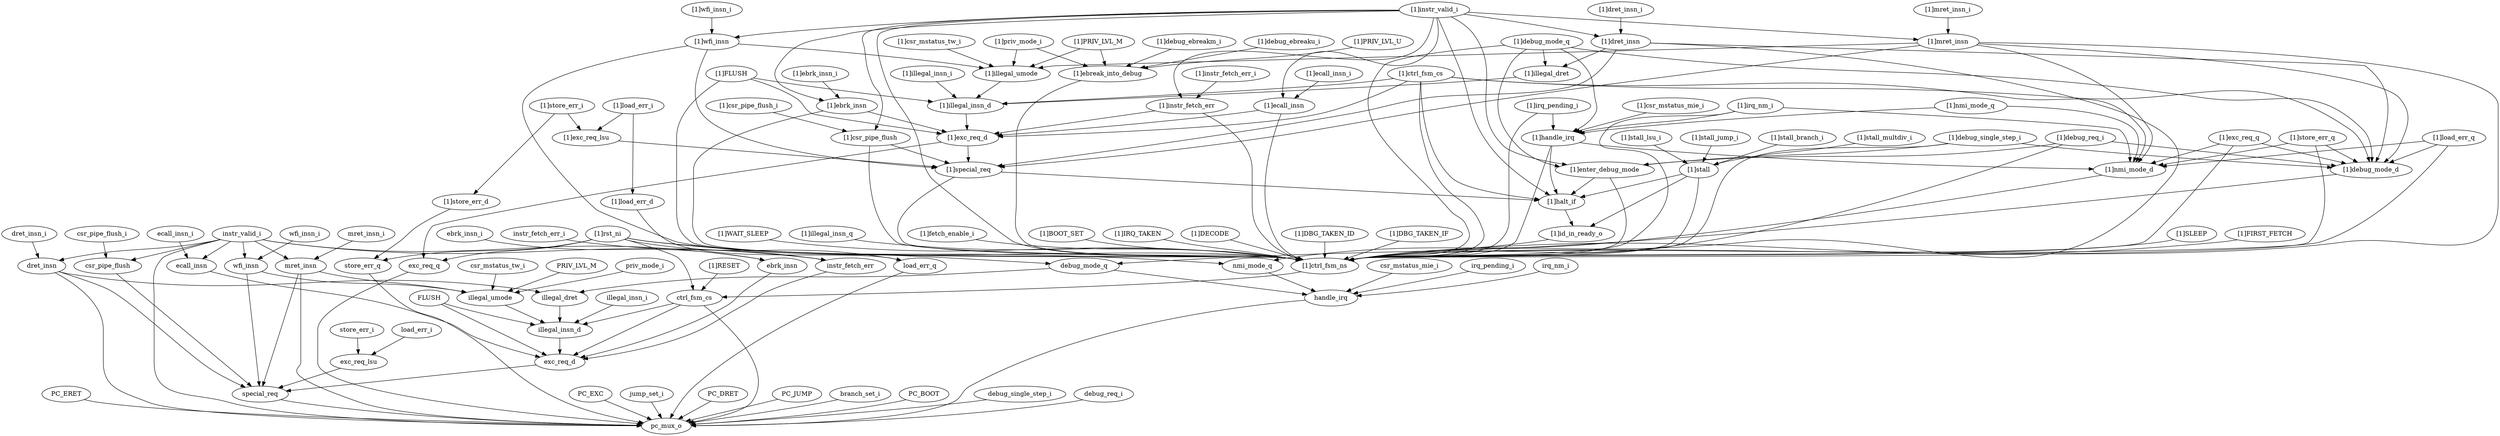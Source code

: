 strict digraph "" {
	"[1]special_req"	 [complexity=30,
		importance=0.541546655883,
		rank=0.0180515551961];
	"[1]ctrl_fsm_ns"	 [complexity=23,
		importance=0.152623842968,
		rank=0.00663581925947];
	"[1]special_req" -> "[1]ctrl_fsm_ns";
	"[1]halt_if"	 [complexity=27,
		importance=0.175464536149,
		rank=0.00649868652405];
	"[1]special_req" -> "[1]halt_if";
	"[1]debug_mode_d"	 [complexity=26,
		importance=0.0891818530918,
		rank=0.00343007127276];
	debug_mode_q	 [complexity=24,
		importance=0.0821557783144,
		rank=0.00342315742977];
	"[1]debug_mode_d" -> debug_mode_q;
	"[1]dret_insn_i"	 [complexity=24,
		importance=0.27871827073,
		rank=0.0116132612804];
	"[1]dret_insn"	 [complexity=21,
		importance=0.273720654563,
		rank=0.013034316884];
	"[1]dret_insn_i" -> "[1]dret_insn";
	PC_ERET	 [complexity=2,
		importance=0.0299767412924,
		rank=0.0149883706462];
	pc_mux_o	 [complexity=0,
		importance=0.0249791251258,
		rank=0.0];
	PC_ERET -> pc_mux_o;
	"[1]ctrl_fsm_cs"	 [complexity=18,
		importance=0.293927568796,
		rank=0.0163293093776];
	"[1]ctrl_fsm_cs" -> "[1]debug_mode_d";
	"[1]illegal_insn_d"	 [complexity=12,
		importance=0.260334945888,
		rank=0.021694578824];
	"[1]ctrl_fsm_cs" -> "[1]illegal_insn_d";
	"[1]nmi_mode_d"	 [complexity=9,
		importance=0.151023056795,
		rank=0.0167803396439];
	"[1]ctrl_fsm_cs" -> "[1]nmi_mode_d";
	"[1]ctrl_fsm_cs" -> "[1]ctrl_fsm_ns";
	"[1]exc_req_d"	 [complexity=5,
		importance=0.243843615918,
		rank=0.0487687231837];
	"[1]ctrl_fsm_cs" -> "[1]exc_req_d";
	"[1]ctrl_fsm_cs" -> "[1]halt_if";
	exc_req_lsu	 [complexity=8,
		importance=0.0476284394408,
		rank=0.0059535549301];
	special_req	 [complexity=1,
		importance=0.0401321725607,
		rank=0.0401321725607];
	exc_req_lsu -> special_req;
	"[1]instr_valid_i"	 [complexity=15,
		importance=0.256504075679,
		rank=0.017100271712];
	"[1]wfi_insn"	 [complexity=24,
		importance=0.278437003341,
		rank=0.0116015418059];
	"[1]instr_valid_i" -> "[1]wfi_insn";
	"[1]instr_fetch_err"	 [complexity=12,
		importance=0.251506459513,
		rank=0.0209588716261];
	"[1]instr_valid_i" -> "[1]instr_fetch_err";
	"[1]instr_valid_i" -> "[1]dret_insn";
	"[1]ecall_insn"	 [complexity=12,
		importance=0.251506459513,
		rank=0.0209588716261];
	"[1]instr_valid_i" -> "[1]ecall_insn";
	"[1]enter_debug_mode"	 [complexity=32,
		importance=0.707496264308,
		rank=0.0221092582596];
	"[1]instr_valid_i" -> "[1]enter_debug_mode";
	"[1]mret_insn"	 [complexity=24,
		importance=0.278437003341,
		rank=0.0116015418059];
	"[1]instr_valid_i" -> "[1]mret_insn";
	"[1]instr_valid_i" -> "[1]ctrl_fsm_ns";
	"[1]csr_pipe_flush"	 [complexity=37,
		importance=0.549209499477,
		rank=0.0148434999859];
	"[1]instr_valid_i" -> "[1]csr_pipe_flush";
	"[1]ebrk_insn"	 [complexity=12,
		importance=0.251506459513,
		rank=0.0209588716261];
	"[1]instr_valid_i" -> "[1]ebrk_insn";
	"[1]instr_valid_i" -> "[1]halt_if";
	"[1]RESET"	 [complexity=23,
		importance=0.10615535984,
		rank=0.00461545042781];
	ctrl_fsm_cs	 [complexity=21,
		importance=0.101157743673,
		rank=0.004817035413];
	"[1]RESET" -> ctrl_fsm_cs;
	"[1]debug_mode_q"	 [complexity=21,
		importance=0.274925603437,
		rank=0.0130916954018];
	"[1]debug_mode_q" -> "[1]debug_mode_d";
	"[1]debug_mode_q" -> "[1]enter_debug_mode";
	"[1]handle_irq"	 [complexity=32,
		importance=0.53575547259,
		rank=0.0167423585184];
	"[1]debug_mode_q" -> "[1]handle_irq";
	"[1]debug_mode_q" -> "[1]ctrl_fsm_ns";
	"[1]illegal_dret"	 [complexity=18,
		importance=0.266057810969,
		rank=0.0147809894983];
	"[1]debug_mode_q" -> "[1]illegal_dret";
	"[1]stall_jump_i"	 [complexity=37,
		importance=0.546383443635,
		rank=0.0147671200982];
	"[1]stall"	 [complexity=32,
		importance=0.541385827468,
		rank=0.0169183071084];
	"[1]stall_jump_i" -> "[1]stall";
	instr_fetch_err	 [complexity=15,
		importance=0.0587366343898,
		rank=0.00391577562598];
	exc_req_d	 [complexity=8,
		importance=0.0510737907954,
		rank=0.00638422384942];
	instr_fetch_err -> exc_req_d;
	"[1]SLEEP"	 [complexity=25,
		importance=0.157621459135,
		rank=0.00630485836538];
	"[1]SLEEP" -> "[1]ctrl_fsm_ns";
	"[1]FIRST_FETCH"	 [complexity=27,
		importance=0.310245302102,
		rank=0.0114905667445];
	"[1]FIRST_FETCH" -> "[1]ctrl_fsm_ns";
	"[1]exc_req_q"	 [complexity=26,
		importance=0.465961400455,
		rank=0.0179215923252];
	"[1]exc_req_q" -> "[1]debug_mode_d";
	"[1]exc_req_q" -> "[1]nmi_mode_d";
	"[1]exc_req_q" -> "[1]ctrl_fsm_ns";
	"[1]debug_req_i"	 [complexity=37,
		importance=0.712493880475,
		rank=0.0192565913642];
	"[1]debug_req_i" -> "[1]debug_mode_d";
	"[1]debug_req_i" -> "[1]enter_debug_mode";
	"[1]debug_req_i" -> "[1]ctrl_fsm_ns";
	"[1]wfi_insn" -> "[1]special_req";
	"[1]wfi_insn" -> "[1]ctrl_fsm_ns";
	"[1]illegal_umode"	 [complexity=18,
		importance=0.270774159747,
		rank=0.0150430088748];
	"[1]wfi_insn" -> "[1]illegal_umode";
	"[1]rst_ni"	 [complexity=4,
		importance=0.470801611534,
		rank=0.117700402884];
	"[1]rst_ni" -> debug_mode_q;
	nmi_mode_q	 [complexity=7,
		importance=0.143415664663,
		rank=0.0204879520947];
	"[1]rst_ni" -> nmi_mode_q;
	store_err_q	 [complexity=3,
		importance=0.233290134736,
		rank=0.0777633782454];
	"[1]rst_ni" -> store_err_q;
	exc_req_q	 [complexity=3,
		importance=0.232901997684,
		rank=0.0776339992279];
	"[1]rst_ni" -> exc_req_q;
	"[1]rst_ni" -> ctrl_fsm_cs;
	load_err_q	 [complexity=3,
		importance=0.233290134736,
		rank=0.0777633782454];
	"[1]rst_ni" -> load_err_q;
	"[1]ebrk_insn_i"	 [complexity=15,
		importance=0.256504075679,
		rank=0.017100271712];
	"[1]ebrk_insn_i" -> "[1]ebrk_insn";
	illegal_dret	 [complexity=21,
		importance=0.0732879858456,
		rank=0.00348990408789];
	debug_mode_q -> illegal_dret;
	handle_irq	 [complexity=1,
		importance=0.134257489771,
		rank=0.134257489771];
	debug_mode_q -> handle_irq;
	PC_EXC	 [complexity=8,
		importance=0.229809742299,
		rank=0.0287262177873];
	PC_EXC -> pc_mux_o;
	nmi_mode_q -> handle_irq;
	"[1]instr_fetch_err" -> "[1]ctrl_fsm_ns";
	"[1]instr_fetch_err" -> "[1]exc_req_d";
	csr_mstatus_tw_i	 [complexity=27,
		importance=0.0830019507902,
		rank=0.00307414632556];
	illegal_umode	 [complexity=21,
		importance=0.0780043346235,
		rank=0.00371449212493];
	csr_mstatus_tw_i -> illegal_umode;
	jump_set_i	 [complexity=2,
		importance=0.0299767412924,
		rank=0.0149883706462];
	jump_set_i -> pc_mux_o;
	"[1]csr_mstatus_tw_i"	 [complexity=24,
		importance=0.275771775913,
		rank=0.011490490663];
	"[1]csr_mstatus_tw_i" -> "[1]illegal_umode";
	"[1]dret_insn" -> "[1]special_req";
	"[1]dret_insn" -> "[1]debug_mode_d";
	"[1]dret_insn" -> "[1]ctrl_fsm_ns";
	"[1]dret_insn" -> "[1]illegal_dret";
	"[1]ecall_insn" -> "[1]ctrl_fsm_ns";
	"[1]ecall_insn" -> "[1]exc_req_d";
	wfi_insn	 [complexity=27,
		importance=0.0856671782179,
		rank=0.00317285845251];
	wfi_insn -> special_req;
	wfi_insn -> illegal_umode;
	csr_pipe_flush_i	 [complexity=11,
		importance=0.0527926323217,
		rank=0.00479933021106];
	csr_pipe_flush	 [complexity=8,
		importance=0.047795016155,
		rank=0.00597437701938];
	csr_pipe_flush_i -> csr_pipe_flush;
	"[1]enter_debug_mode" -> "[1]ctrl_fsm_ns";
	"[1]enter_debug_mode" -> "[1]halt_if";
	"[1]WAIT_SLEEP"	 [complexity=25,
		importance=0.157621459135,
		rank=0.00630485836538];
	"[1]WAIT_SLEEP" -> "[1]ctrl_fsm_ns";
	"[1]illegal_insn_d" -> "[1]exc_req_d";
	"[1]csr_pipe_flush_i"	 [complexity=40,
		importance=0.554207115644,
		rank=0.0138551778911];
	"[1]csr_pipe_flush_i" -> "[1]csr_pipe_flush";
	mret_insn_i	 [complexity=30,
		importance=0.0906647943845,
		rank=0.00302215981282];
	mret_insn	 [complexity=27,
		importance=0.0856671782179,
		rank=0.00317285845251];
	mret_insn_i -> mret_insn;
	PC_DRET	 [complexity=2,
		importance=0.0299767412924,
		rank=0.0149883706462];
	PC_DRET -> pc_mux_o;
	dret_insn_i	 [complexity=27,
		importance=0.0859484456067,
		rank=0.00318327576321];
	dret_insn	 [complexity=24,
		importance=0.08095082944,
		rank=0.00337295122667];
	dret_insn_i -> dret_insn;
	"[1]illegal_insn_i"	 [complexity=18,
		importance=0.265332562055,
		rank=0.0147406978919];
	"[1]illegal_insn_i" -> "[1]illegal_insn_d";
	"[1]mret_insn" -> "[1]special_req";
	"[1]mret_insn" -> "[1]debug_mode_d";
	"[1]mret_insn" -> "[1]nmi_mode_d";
	"[1]mret_insn" -> "[1]ctrl_fsm_ns";
	"[1]mret_insn" -> "[1]illegal_umode";
	"[1]illegal_insn_q"	 [complexity=24,
		importance=0.162101345683,
		rank=0.00675422273681];
	"[1]illegal_insn_q" -> "[1]ctrl_fsm_ns";
	PC_JUMP	 [complexity=2,
		importance=0.0299767412924,
		rank=0.0149883706462];
	PC_JUMP -> pc_mux_o;
	irq_nm_i	 [complexity=7,
		importance=0.139255105938,
		rank=0.0198935865626];
	irq_nm_i -> handle_irq;
	"[1]priv_mode_i"	 [complexity=24,
		importance=0.275771775913,
		rank=0.011490490663];
	"[1]ebreak_into_debug"	 [complexity=25,
		importance=0.166783178417,
		rank=0.00667132713669];
	"[1]priv_mode_i" -> "[1]ebreak_into_debug";
	"[1]priv_mode_i" -> "[1]illegal_umode";
	branch_set_i	 [complexity=2,
		importance=0.0299767412924,
		rank=0.0149883706462];
	branch_set_i -> pc_mux_o;
	"[1]store_err_q"	 [complexity=26,
		importance=0.466349537508,
		rank=0.0179365206734];
	"[1]store_err_q" -> "[1]debug_mode_d";
	"[1]store_err_q" -> "[1]nmi_mode_d";
	"[1]store_err_q" -> "[1]ctrl_fsm_ns";
	"[1]store_err_i"	 [complexity=40,
		importance=0.554040538929,
		rank=0.0138510134732];
	"[1]store_err_d"	 [complexity=5,
		importance=0.23953707626,
		rank=0.0479074152519];
	"[1]store_err_i" -> "[1]store_err_d";
	"[1]exc_req_lsu"	 [complexity=37,
		importance=0.549042922763,
		rank=0.0148389979125];
	"[1]store_err_i" -> "[1]exc_req_lsu";
	dret_insn -> special_req;
	dret_insn -> pc_mux_o;
	dret_insn -> illegal_dret;
	PRIV_LVL_M	 [complexity=27,
		importance=0.0830019507902,
		rank=0.00307414632556];
	PRIV_LVL_M -> illegal_umode;
	"[1]store_err_d" -> store_err_q;
	PC_BOOT	 [complexity=6,
		importance=0.079934991544,
		rank=0.0133224985907];
	PC_BOOT -> pc_mux_o;
	"[1]fetch_enable_i"	 [complexity=24,
		importance=0.157621459135,
		rank=0.00656756079727];
	"[1]fetch_enable_i" -> "[1]ctrl_fsm_ns";
	instr_valid_i	 [complexity=27,
		importance=0.0859484456067,
		rank=0.00318327576321];
	instr_valid_i -> instr_fetch_err;
	instr_valid_i -> wfi_insn;
	instr_valid_i -> dret_insn;
	ecall_insn	 [complexity=15,
		importance=0.0587366343898,
		rank=0.00391577562598];
	instr_valid_i -> ecall_insn;
	ebrk_insn	 [complexity=15,
		importance=0.0587366343898,
		rank=0.00391577562598];
	instr_valid_i -> ebrk_insn;
	instr_valid_i -> pc_mux_o;
	instr_valid_i -> csr_pipe_flush;
	instr_valid_i -> mret_insn;
	special_req -> pc_mux_o;
	"[1]irq_nm_i"	 [complexity=38,
		importance=0.540753088757,
		rank=0.014230344441];
	"[1]irq_nm_i" -> "[1]nmi_mode_d";
	"[1]irq_nm_i" -> "[1]handle_irq";
	"[1]irq_nm_i" -> "[1]ctrl_fsm_ns";
	"[1]stall_branch_i"	 [complexity=37,
		importance=0.546383443635,
		rank=0.0147671200982];
	"[1]stall_branch_i" -> "[1]stall";
	"[1]mret_insn_i"	 [complexity=27,
		importance=0.283434619508,
		rank=0.0104975785003];
	"[1]mret_insn_i" -> "[1]mret_insn";
	"[1]nmi_mode_d" -> nmi_mode_q;
	"[1]wfi_insn_i"	 [complexity=27,
		importance=0.283434619508,
		rank=0.0104975785003];
	"[1]wfi_insn_i" -> "[1]wfi_insn";
	"[1]ebreak_into_debug" -> "[1]ctrl_fsm_ns";
	"[1]csr_mstatus_mie_i"	 [complexity=38,
		importance=0.540753088757,
		rank=0.014230344441];
	"[1]csr_mstatus_mie_i" -> "[1]handle_irq";
	ecall_insn -> exc_req_d;
	"[1]nmi_mode_q"	 [complexity=38,
		importance=0.544913647482,
		rank=0.0143398328285];
	"[1]nmi_mode_q" -> "[1]nmi_mode_d";
	"[1]nmi_mode_q" -> "[1]handle_irq";
	"[1]ecall_insn_i"	 [complexity=15,
		importance=0.256504075679,
		rank=0.017100271712];
	"[1]ecall_insn_i" -> "[1]ecall_insn";
	"[1]debug_ebreaku_i"	 [complexity=32,
		importance=0.171780794584,
		rank=0.00536814983075];
	"[1]debug_ebreaku_i" -> "[1]ebreak_into_debug";
	"[1]PRIV_LVL_U"	 [complexity=32,
		importance=0.171780794584,
		rank=0.00536814983075];
	"[1]PRIV_LVL_U" -> "[1]ebreak_into_debug";
	"[1]id_in_ready_o"	 [complexity=24,
		importance=0.16194024446,
		rank=0.00674751018584];
	"[1]id_in_ready_o" -> "[1]ctrl_fsm_ns";
	wfi_insn_i	 [complexity=30,
		importance=0.0906647943845,
		rank=0.00302215981282];
	wfi_insn_i -> wfi_insn;
	ebrk_insn -> exc_req_d;
	"[1]stall_multdiv_i"	 [complexity=37,
		importance=0.546383443635,
		rank=0.0147671200982];
	"[1]stall_multdiv_i" -> "[1]stall";
	"[1]PRIV_LVL_M"	 [complexity=24,
		importance=0.275771775913,
		rank=0.011490490663];
	"[1]PRIV_LVL_M" -> "[1]ebreak_into_debug";
	"[1]PRIV_LVL_M" -> "[1]illegal_umode";
	"[1]debug_single_step_i"	 [complexity=37,
		importance=0.712493880475,
		rank=0.0192565913642];
	"[1]debug_single_step_i" -> "[1]debug_mode_d";
	"[1]debug_single_step_i" -> "[1]enter_debug_mode";
	"[1]debug_single_step_i" -> "[1]ctrl_fsm_ns";
	"[1]handle_irq" -> "[1]nmi_mode_d";
	"[1]handle_irq" -> "[1]ctrl_fsm_ns";
	"[1]handle_irq" -> "[1]halt_if";
	debug_single_step_i	 [complexity=2,
		importance=0.0549558664182,
		rank=0.0274779332091];
	debug_single_step_i -> pc_mux_o;
	illegal_insn_d	 [complexity=15,
		importance=0.0675651207653,
		rank=0.00450434138436];
	illegal_dret -> illegal_insn_d;
	"[1]irq_pending_i"	 [complexity=38,
		importance=0.540753088757,
		rank=0.014230344441];
	"[1]irq_pending_i" -> "[1]handle_irq";
	"[1]irq_pending_i" -> "[1]ctrl_fsm_ns";
	"[1]instr_fetch_err_i"	 [complexity=15,
		importance=0.256504075679,
		rank=0.017100271712];
	"[1]instr_fetch_err_i" -> "[1]instr_fetch_err";
	csr_mstatus_mie_i	 [complexity=7,
		importance=0.139255105938,
		rank=0.0198935865626];
	csr_mstatus_mie_i -> handle_irq;
	handle_irq -> pc_mux_o;
	store_err_q -> pc_mux_o;
	store_err_i	 [complexity=11,
		importance=0.0526260556075,
		rank=0.00478418687341];
	store_err_i -> exc_req_lsu;
	"[1]BOOT_SET"	 [complexity=25,
		importance=0.157621459135,
		rank=0.00630485836538];
	"[1]BOOT_SET" -> "[1]ctrl_fsm_ns";
	illegal_umode -> illegal_insn_d;
	"[1]IRQ_TAKEN"	 [complexity=29,
		importance=0.46286914507,
		rank=0.0159610050024];
	"[1]IRQ_TAKEN" -> "[1]ctrl_fsm_ns";
	debug_req_i	 [complexity=2,
		importance=0.0549558664182,
		rank=0.0274779332091];
	debug_req_i -> pc_mux_o;
	"[1]DECODE"	 [complexity=33,
		importance=1.53123604585,
		rank=0.0464010922983];
	"[1]DECODE" -> "[1]ctrl_fsm_ns";
	illegal_insn_d -> exc_req_d;
	"[1]ctrl_fsm_ns" -> ctrl_fsm_cs;
	"[1]exc_req_d" -> "[1]special_req";
	"[1]exc_req_d" -> exc_req_q;
	illegal_insn_i	 [complexity=21,
		importance=0.072562736932,
		rank=0.00345536842533];
	illegal_insn_i -> illegal_insn_d;
	"[1]FLUSH"	 [complexity=18,
		importance=0.265332562055,
		rank=0.0147406978919];
	"[1]FLUSH" -> "[1]illegal_insn_d";
	"[1]FLUSH" -> "[1]ctrl_fsm_ns";
	"[1]FLUSH" -> "[1]exc_req_d";
	"[1]illegal_umode" -> "[1]illegal_insn_d";
	"[1]load_err_q"	 [complexity=26,
		importance=0.466349537508,
		rank=0.0179365206734];
	"[1]load_err_q" -> "[1]debug_mode_d";
	"[1]load_err_q" -> "[1]nmi_mode_d";
	"[1]load_err_q" -> "[1]ctrl_fsm_ns";
	"[1]load_err_i"	 [complexity=40,
		importance=0.554040538929,
		rank=0.0138510134732];
	"[1]load_err_d"	 [complexity=5,
		importance=0.23953707626,
		rank=0.0479074152519];
	"[1]load_err_i" -> "[1]load_err_d";
	"[1]load_err_i" -> "[1]exc_req_lsu";
	FLUSH	 [complexity=21,
		importance=0.072562736932,
		rank=0.00345536842533];
	FLUSH -> illegal_insn_d;
	FLUSH -> exc_req_d;
	"[1]csr_pipe_flush" -> "[1]special_req";
	"[1]csr_pipe_flush" -> "[1]ctrl_fsm_ns";
	"[1]load_err_d" -> load_err_q;
	irq_pending_i	 [complexity=7,
		importance=0.139255105938,
		rank=0.0198935865626];
	irq_pending_i -> handle_irq;
	"[1]DBG_TAKEN_ID"	 [complexity=25,
		importance=0.157621459135,
		rank=0.00630485836538];
	"[1]DBG_TAKEN_ID" -> "[1]ctrl_fsm_ns";
	csr_pipe_flush -> special_req;
	"[1]DBG_TAKEN_IF"	 [complexity=29,
		importance=0.46286914507,
		rank=0.0159610050024];
	"[1]DBG_TAKEN_IF" -> "[1]ctrl_fsm_ns";
	"[1]ebrk_insn" -> "[1]ctrl_fsm_ns";
	"[1]ebrk_insn" -> "[1]exc_req_d";
	"[1]halt_if" -> "[1]id_in_ready_o";
	mret_insn -> special_req;
	mret_insn -> pc_mux_o;
	mret_insn -> illegal_umode;
	exc_req_d -> special_req;
	ecall_insn_i	 [complexity=18,
		importance=0.0637342505564,
		rank=0.00354079169758];
	ecall_insn_i -> ecall_insn;
	exc_req_q -> pc_mux_o;
	"[1]stall" -> "[1]id_in_ready_o";
	"[1]stall" -> "[1]ctrl_fsm_ns";
	"[1]stall" -> "[1]halt_if";
	"[1]illegal_dret" -> "[1]illegal_insn_d";
	instr_fetch_err_i	 [complexity=18,
		importance=0.0637342505564,
		rank=0.00354079169758];
	instr_fetch_err_i -> instr_fetch_err;
	ctrl_fsm_cs -> pc_mux_o;
	ctrl_fsm_cs -> illegal_insn_d;
	ctrl_fsm_cs -> exc_req_d;
	"[1]stall_lsu_i"	 [complexity=37,
		importance=0.546383443635,
		rank=0.0147671200982];
	"[1]stall_lsu_i" -> "[1]stall";
	"[1]debug_ebreakm_i"	 [complexity=32,
		importance=0.171780794584,
		rank=0.00536814983075];
	"[1]debug_ebreakm_i" -> "[1]ebreak_into_debug";
	load_err_q -> pc_mux_o;
	priv_mode_i	 [complexity=27,
		importance=0.0830019507902,
		rank=0.00307414632556];
	priv_mode_i -> illegal_umode;
	ebrk_insn_i	 [complexity=18,
		importance=0.0637342505564,
		rank=0.00354079169758];
	ebrk_insn_i -> ebrk_insn;
	"[1]exc_req_lsu" -> "[1]special_req";
	load_err_i	 [complexity=11,
		importance=0.0526260556075,
		rank=0.00478418687341];
	load_err_i -> exc_req_lsu;
}
